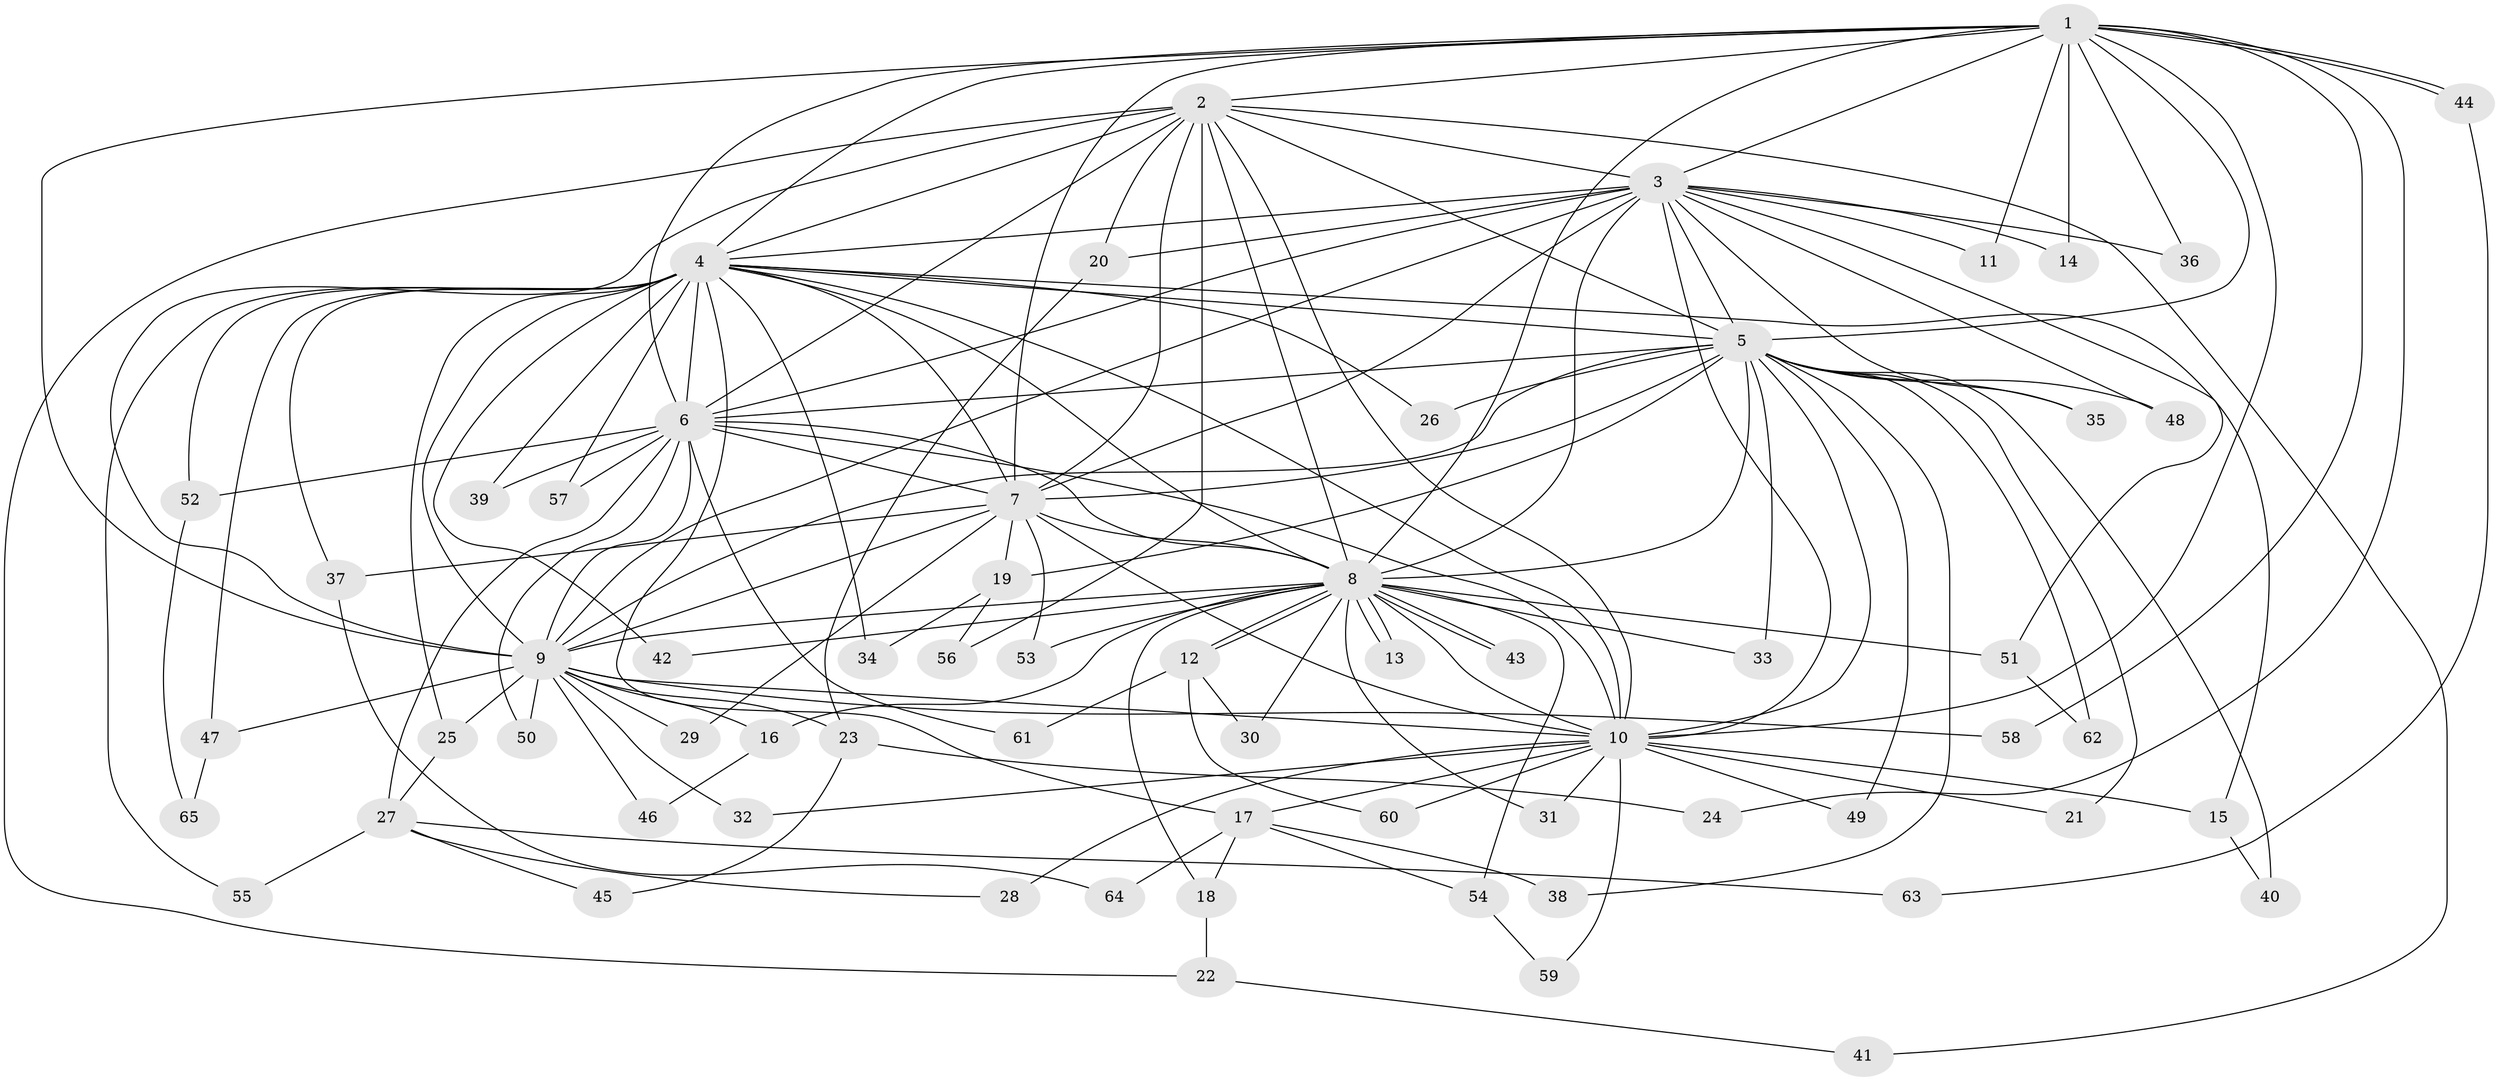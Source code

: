// Generated by graph-tools (version 1.1) at 2025/01/03/09/25 03:01:21]
// undirected, 65 vertices, 155 edges
graph export_dot {
graph [start="1"]
  node [color=gray90,style=filled];
  1;
  2;
  3;
  4;
  5;
  6;
  7;
  8;
  9;
  10;
  11;
  12;
  13;
  14;
  15;
  16;
  17;
  18;
  19;
  20;
  21;
  22;
  23;
  24;
  25;
  26;
  27;
  28;
  29;
  30;
  31;
  32;
  33;
  34;
  35;
  36;
  37;
  38;
  39;
  40;
  41;
  42;
  43;
  44;
  45;
  46;
  47;
  48;
  49;
  50;
  51;
  52;
  53;
  54;
  55;
  56;
  57;
  58;
  59;
  60;
  61;
  62;
  63;
  64;
  65;
  1 -- 2;
  1 -- 3;
  1 -- 4;
  1 -- 5;
  1 -- 6;
  1 -- 7;
  1 -- 8;
  1 -- 9;
  1 -- 10;
  1 -- 11;
  1 -- 14;
  1 -- 24;
  1 -- 36;
  1 -- 44;
  1 -- 44;
  1 -- 58;
  2 -- 3;
  2 -- 4;
  2 -- 5;
  2 -- 6;
  2 -- 7;
  2 -- 8;
  2 -- 9;
  2 -- 10;
  2 -- 20;
  2 -- 22;
  2 -- 41;
  2 -- 56;
  3 -- 4;
  3 -- 5;
  3 -- 6;
  3 -- 7;
  3 -- 8;
  3 -- 9;
  3 -- 10;
  3 -- 11;
  3 -- 14;
  3 -- 20;
  3 -- 35;
  3 -- 36;
  3 -- 48;
  3 -- 51;
  4 -- 5;
  4 -- 6;
  4 -- 7;
  4 -- 8;
  4 -- 9;
  4 -- 10;
  4 -- 15;
  4 -- 17;
  4 -- 25;
  4 -- 26;
  4 -- 34;
  4 -- 37;
  4 -- 39;
  4 -- 42;
  4 -- 47;
  4 -- 52;
  4 -- 55;
  4 -- 57;
  5 -- 6;
  5 -- 7;
  5 -- 8;
  5 -- 9;
  5 -- 10;
  5 -- 19;
  5 -- 21;
  5 -- 26;
  5 -- 33;
  5 -- 35;
  5 -- 38;
  5 -- 40;
  5 -- 48;
  5 -- 49;
  5 -- 62;
  6 -- 7;
  6 -- 8;
  6 -- 9;
  6 -- 10;
  6 -- 27;
  6 -- 39;
  6 -- 50;
  6 -- 52;
  6 -- 57;
  6 -- 61;
  7 -- 8;
  7 -- 9;
  7 -- 10;
  7 -- 19;
  7 -- 29;
  7 -- 37;
  7 -- 53;
  8 -- 9;
  8 -- 10;
  8 -- 12;
  8 -- 12;
  8 -- 13;
  8 -- 13;
  8 -- 16;
  8 -- 18;
  8 -- 30;
  8 -- 31;
  8 -- 33;
  8 -- 42;
  8 -- 43;
  8 -- 43;
  8 -- 51;
  8 -- 53;
  8 -- 54;
  9 -- 10;
  9 -- 16;
  9 -- 23;
  9 -- 25;
  9 -- 29;
  9 -- 32;
  9 -- 46;
  9 -- 47;
  9 -- 50;
  9 -- 58;
  10 -- 15;
  10 -- 17;
  10 -- 21;
  10 -- 28;
  10 -- 31;
  10 -- 32;
  10 -- 49;
  10 -- 59;
  10 -- 60;
  12 -- 30;
  12 -- 60;
  12 -- 61;
  15 -- 40;
  16 -- 46;
  17 -- 18;
  17 -- 38;
  17 -- 54;
  17 -- 64;
  18 -- 22;
  19 -- 34;
  19 -- 56;
  20 -- 23;
  22 -- 41;
  23 -- 24;
  23 -- 45;
  25 -- 27;
  27 -- 28;
  27 -- 45;
  27 -- 55;
  27 -- 63;
  37 -- 64;
  44 -- 63;
  47 -- 65;
  51 -- 62;
  52 -- 65;
  54 -- 59;
}
